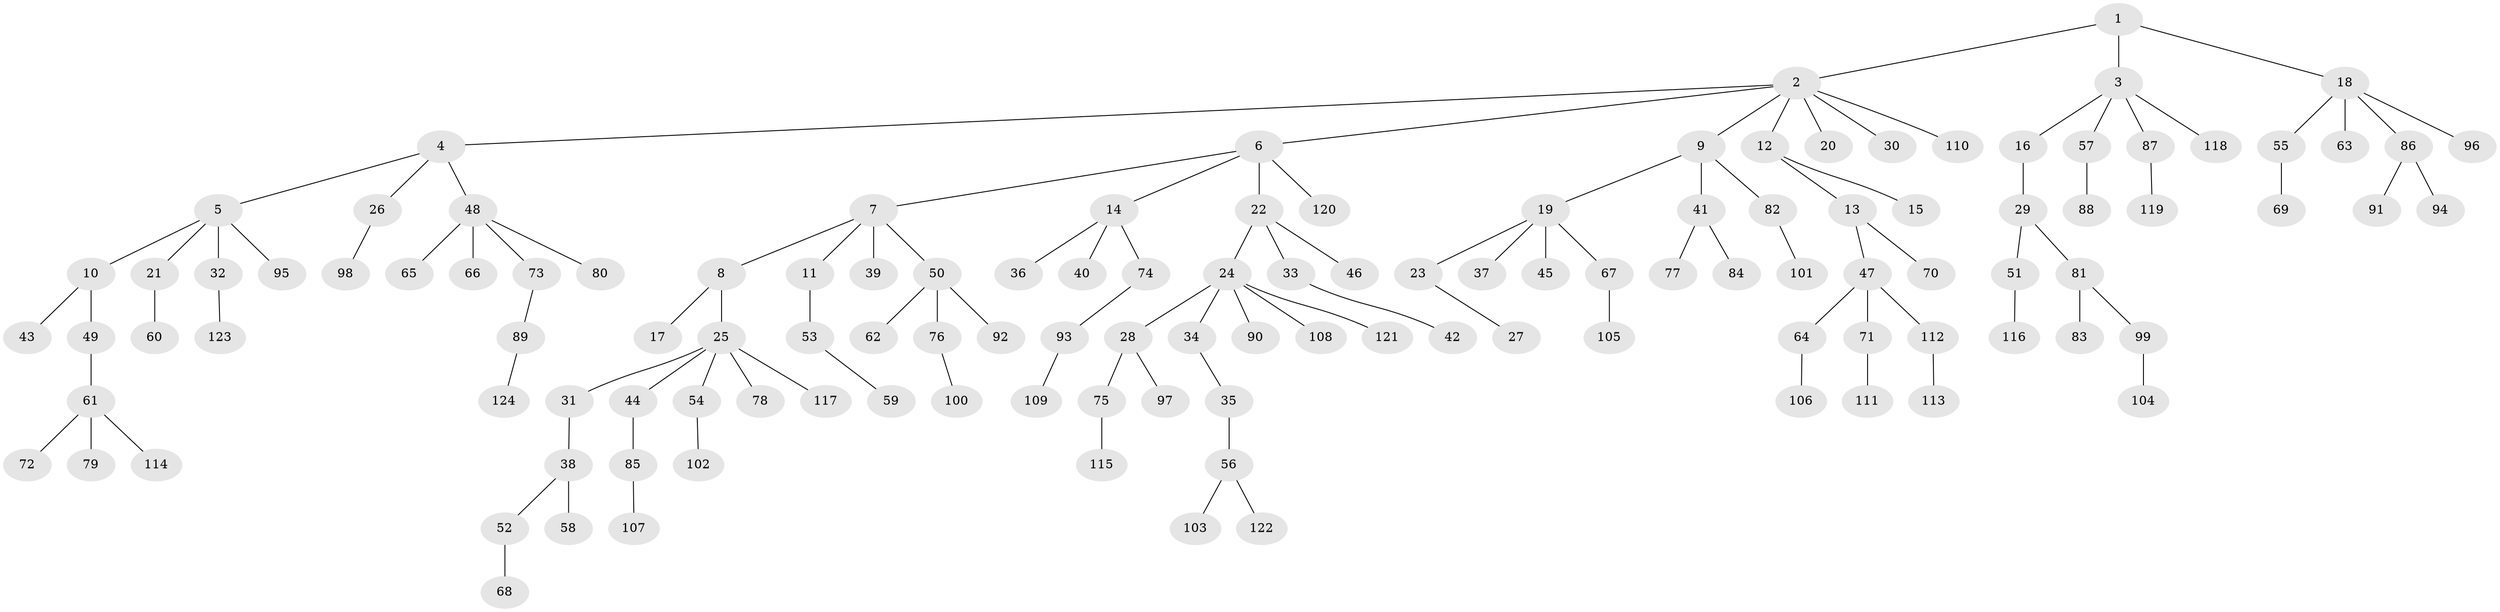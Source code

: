 // Generated by graph-tools (version 1.1) at 2025/26/03/09/25 03:26:23]
// undirected, 124 vertices, 123 edges
graph export_dot {
graph [start="1"]
  node [color=gray90,style=filled];
  1;
  2;
  3;
  4;
  5;
  6;
  7;
  8;
  9;
  10;
  11;
  12;
  13;
  14;
  15;
  16;
  17;
  18;
  19;
  20;
  21;
  22;
  23;
  24;
  25;
  26;
  27;
  28;
  29;
  30;
  31;
  32;
  33;
  34;
  35;
  36;
  37;
  38;
  39;
  40;
  41;
  42;
  43;
  44;
  45;
  46;
  47;
  48;
  49;
  50;
  51;
  52;
  53;
  54;
  55;
  56;
  57;
  58;
  59;
  60;
  61;
  62;
  63;
  64;
  65;
  66;
  67;
  68;
  69;
  70;
  71;
  72;
  73;
  74;
  75;
  76;
  77;
  78;
  79;
  80;
  81;
  82;
  83;
  84;
  85;
  86;
  87;
  88;
  89;
  90;
  91;
  92;
  93;
  94;
  95;
  96;
  97;
  98;
  99;
  100;
  101;
  102;
  103;
  104;
  105;
  106;
  107;
  108;
  109;
  110;
  111;
  112;
  113;
  114;
  115;
  116;
  117;
  118;
  119;
  120;
  121;
  122;
  123;
  124;
  1 -- 2;
  1 -- 3;
  1 -- 18;
  2 -- 4;
  2 -- 6;
  2 -- 9;
  2 -- 12;
  2 -- 20;
  2 -- 30;
  2 -- 110;
  3 -- 16;
  3 -- 57;
  3 -- 87;
  3 -- 118;
  4 -- 5;
  4 -- 26;
  4 -- 48;
  5 -- 10;
  5 -- 21;
  5 -- 32;
  5 -- 95;
  6 -- 7;
  6 -- 14;
  6 -- 22;
  6 -- 120;
  7 -- 8;
  7 -- 11;
  7 -- 39;
  7 -- 50;
  8 -- 17;
  8 -- 25;
  9 -- 19;
  9 -- 41;
  9 -- 82;
  10 -- 43;
  10 -- 49;
  11 -- 53;
  12 -- 13;
  12 -- 15;
  13 -- 47;
  13 -- 70;
  14 -- 36;
  14 -- 40;
  14 -- 74;
  16 -- 29;
  18 -- 55;
  18 -- 63;
  18 -- 86;
  18 -- 96;
  19 -- 23;
  19 -- 37;
  19 -- 45;
  19 -- 67;
  21 -- 60;
  22 -- 24;
  22 -- 33;
  22 -- 46;
  23 -- 27;
  24 -- 28;
  24 -- 34;
  24 -- 90;
  24 -- 108;
  24 -- 121;
  25 -- 31;
  25 -- 44;
  25 -- 54;
  25 -- 78;
  25 -- 117;
  26 -- 98;
  28 -- 75;
  28 -- 97;
  29 -- 51;
  29 -- 81;
  31 -- 38;
  32 -- 123;
  33 -- 42;
  34 -- 35;
  35 -- 56;
  38 -- 52;
  38 -- 58;
  41 -- 77;
  41 -- 84;
  44 -- 85;
  47 -- 64;
  47 -- 71;
  47 -- 112;
  48 -- 65;
  48 -- 66;
  48 -- 73;
  48 -- 80;
  49 -- 61;
  50 -- 62;
  50 -- 76;
  50 -- 92;
  51 -- 116;
  52 -- 68;
  53 -- 59;
  54 -- 102;
  55 -- 69;
  56 -- 103;
  56 -- 122;
  57 -- 88;
  61 -- 72;
  61 -- 79;
  61 -- 114;
  64 -- 106;
  67 -- 105;
  71 -- 111;
  73 -- 89;
  74 -- 93;
  75 -- 115;
  76 -- 100;
  81 -- 83;
  81 -- 99;
  82 -- 101;
  85 -- 107;
  86 -- 91;
  86 -- 94;
  87 -- 119;
  89 -- 124;
  93 -- 109;
  99 -- 104;
  112 -- 113;
}
